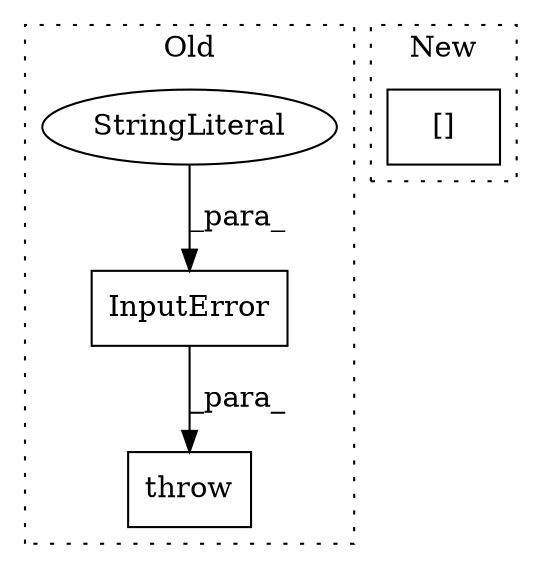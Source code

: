 digraph G {
subgraph cluster0 {
1 [label="InputError" a="32" s="2744,2801" l="11,1" shape="box"];
3 [label="StringLiteral" a="45" s="2755" l="46" shape="ellipse"];
4 [label="throw" a="53" s="2738" l="6" shape="box"];
label = "Old";
style="dotted";
}
subgraph cluster1 {
2 [label="[]" a="2" s="2130,2156" l="18,1" shape="box"];
label = "New";
style="dotted";
}
1 -> 4 [label="_para_"];
3 -> 1 [label="_para_"];
}